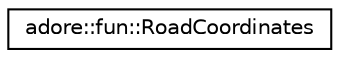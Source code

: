 digraph "Graphical Class Hierarchy"
{
 // LATEX_PDF_SIZE
  edge [fontname="Helvetica",fontsize="10",labelfontname="Helvetica",labelfontsize="10"];
  node [fontname="Helvetica",fontsize="10",shape=record];
  rankdir="LR";
  Node0 [label="adore::fun::RoadCoordinates",height=0.2,width=0.4,color="black", fillcolor="white", style="filled",URL="$structadore_1_1fun_1_1RoadCoordinates.html",tooltip=" "];
}
